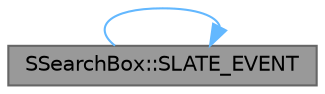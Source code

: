 digraph "SSearchBox::SLATE_EVENT"
{
 // INTERACTIVE_SVG=YES
 // LATEX_PDF_SIZE
  bgcolor="transparent";
  edge [fontname=Helvetica,fontsize=10,labelfontname=Helvetica,labelfontsize=10];
  node [fontname=Helvetica,fontsize=10,shape=box,height=0.2,width=0.4];
  rankdir="LR";
  Node1 [id="Node000001",label="SSearchBox::SLATE_EVENT",height=0.2,width=0.4,color="gray40", fillcolor="grey60", style="filled", fontcolor="black",tooltip="Invoked whenever the text is committed (e.g."];
  Node1 -> Node1 [id="edge1_Node000001_Node000001",color="steelblue1",style="solid",tooltip=" "];
}
